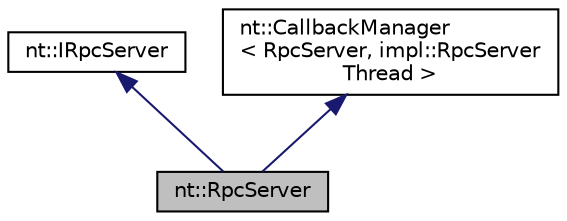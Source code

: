 digraph "nt::RpcServer"
{
  edge [fontname="Helvetica",fontsize="10",labelfontname="Helvetica",labelfontsize="10"];
  node [fontname="Helvetica",fontsize="10",shape=record];
  Node1 [label="nt::RpcServer",height=0.2,width=0.4,color="black", fillcolor="grey75", style="filled", fontcolor="black"];
  Node2 -> Node1 [dir="back",color="midnightblue",fontsize="10",style="solid",fontname="Helvetica"];
  Node2 [label="nt::IRpcServer",height=0.2,width=0.4,color="black", fillcolor="white", style="filled",URL="$classnt_1_1IRpcServer.html"];
  Node3 -> Node1 [dir="back",color="midnightblue",fontsize="10",style="solid",fontname="Helvetica"];
  Node3 [label="nt::CallbackManager\l\< RpcServer, impl::RpcServer\lThread \>",height=0.2,width=0.4,color="black", fillcolor="white", style="filled",URL="$classnt_1_1CallbackManager.html"];
}
